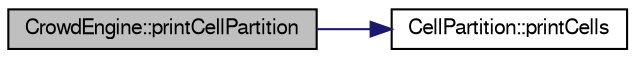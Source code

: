 digraph "CrowdEngine::printCellPartition"
{
  edge [fontname="FreeSans",fontsize="10",labelfontname="FreeSans",labelfontsize="10"];
  node [fontname="FreeSans",fontsize="10",shape=record];
  rankdir="LR";
  Node1 [label="CrowdEngine::printCellPartition",height=0.2,width=0.4,color="black", fillcolor="grey75", style="filled" fontcolor="black"];
  Node1 -> Node2 [color="midnightblue",fontsize="10",style="solid",fontname="FreeSans"];
  Node2 [label="CellPartition::printCells",height=0.2,width=0.4,color="black", fillcolor="white", style="filled",URL="$class_cell_partition.html#addc699eac5223f7e3a7c2a1ab25ebe45",tooltip="Print information about the cells. "];
}
